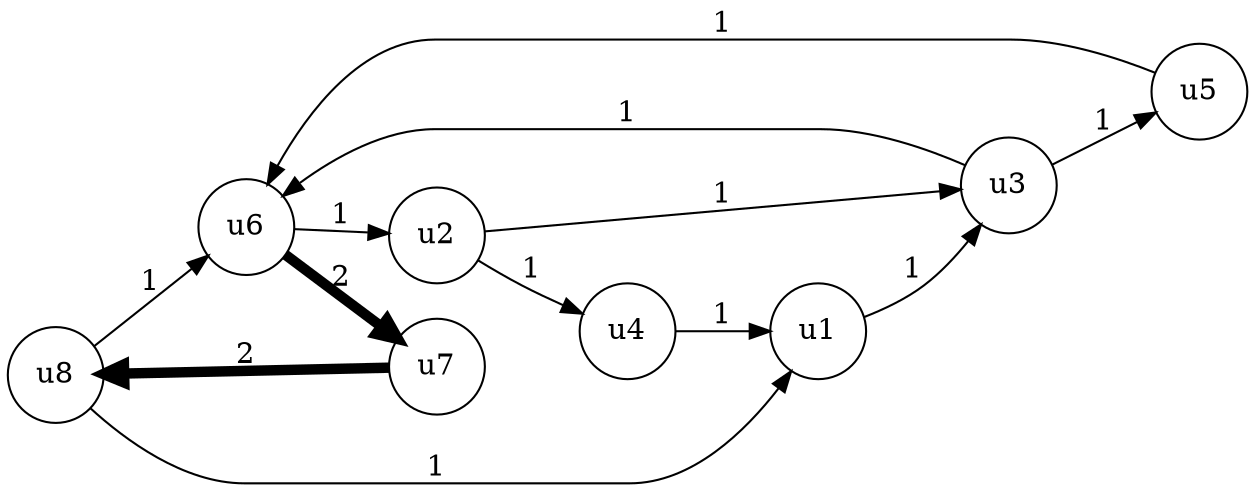 digraph "" {
	graph [rankdir=LR];
	node [shape=circle];
	u8 -> u6	[label=1, penwidth=1.0];
	u8 -> u1	[label=1, penwidth=1.0];
	u6 -> u2	[label=1, penwidth=1.0];
	u6 -> u7	[label=2, penwidth=5.0];
	u5 -> u6	[label=1, penwidth=1.0];
	u1 -> u3	[label=1, penwidth=1.0];
	u3 -> u6	[label=1, penwidth=1.0];
	u3 -> u5	[label=1, penwidth=1.0];
	u7 -> u8	[label=2, penwidth=5.0];
	u2 -> u3	[label=1, penwidth=1.0];
	u2 -> u4	[label=1, penwidth=1.0];
	u4 -> u1	[label=1, penwidth=1.0];
}

// dot -Tpng fig10.gv -o graph.png
// xdot fig10.gv

